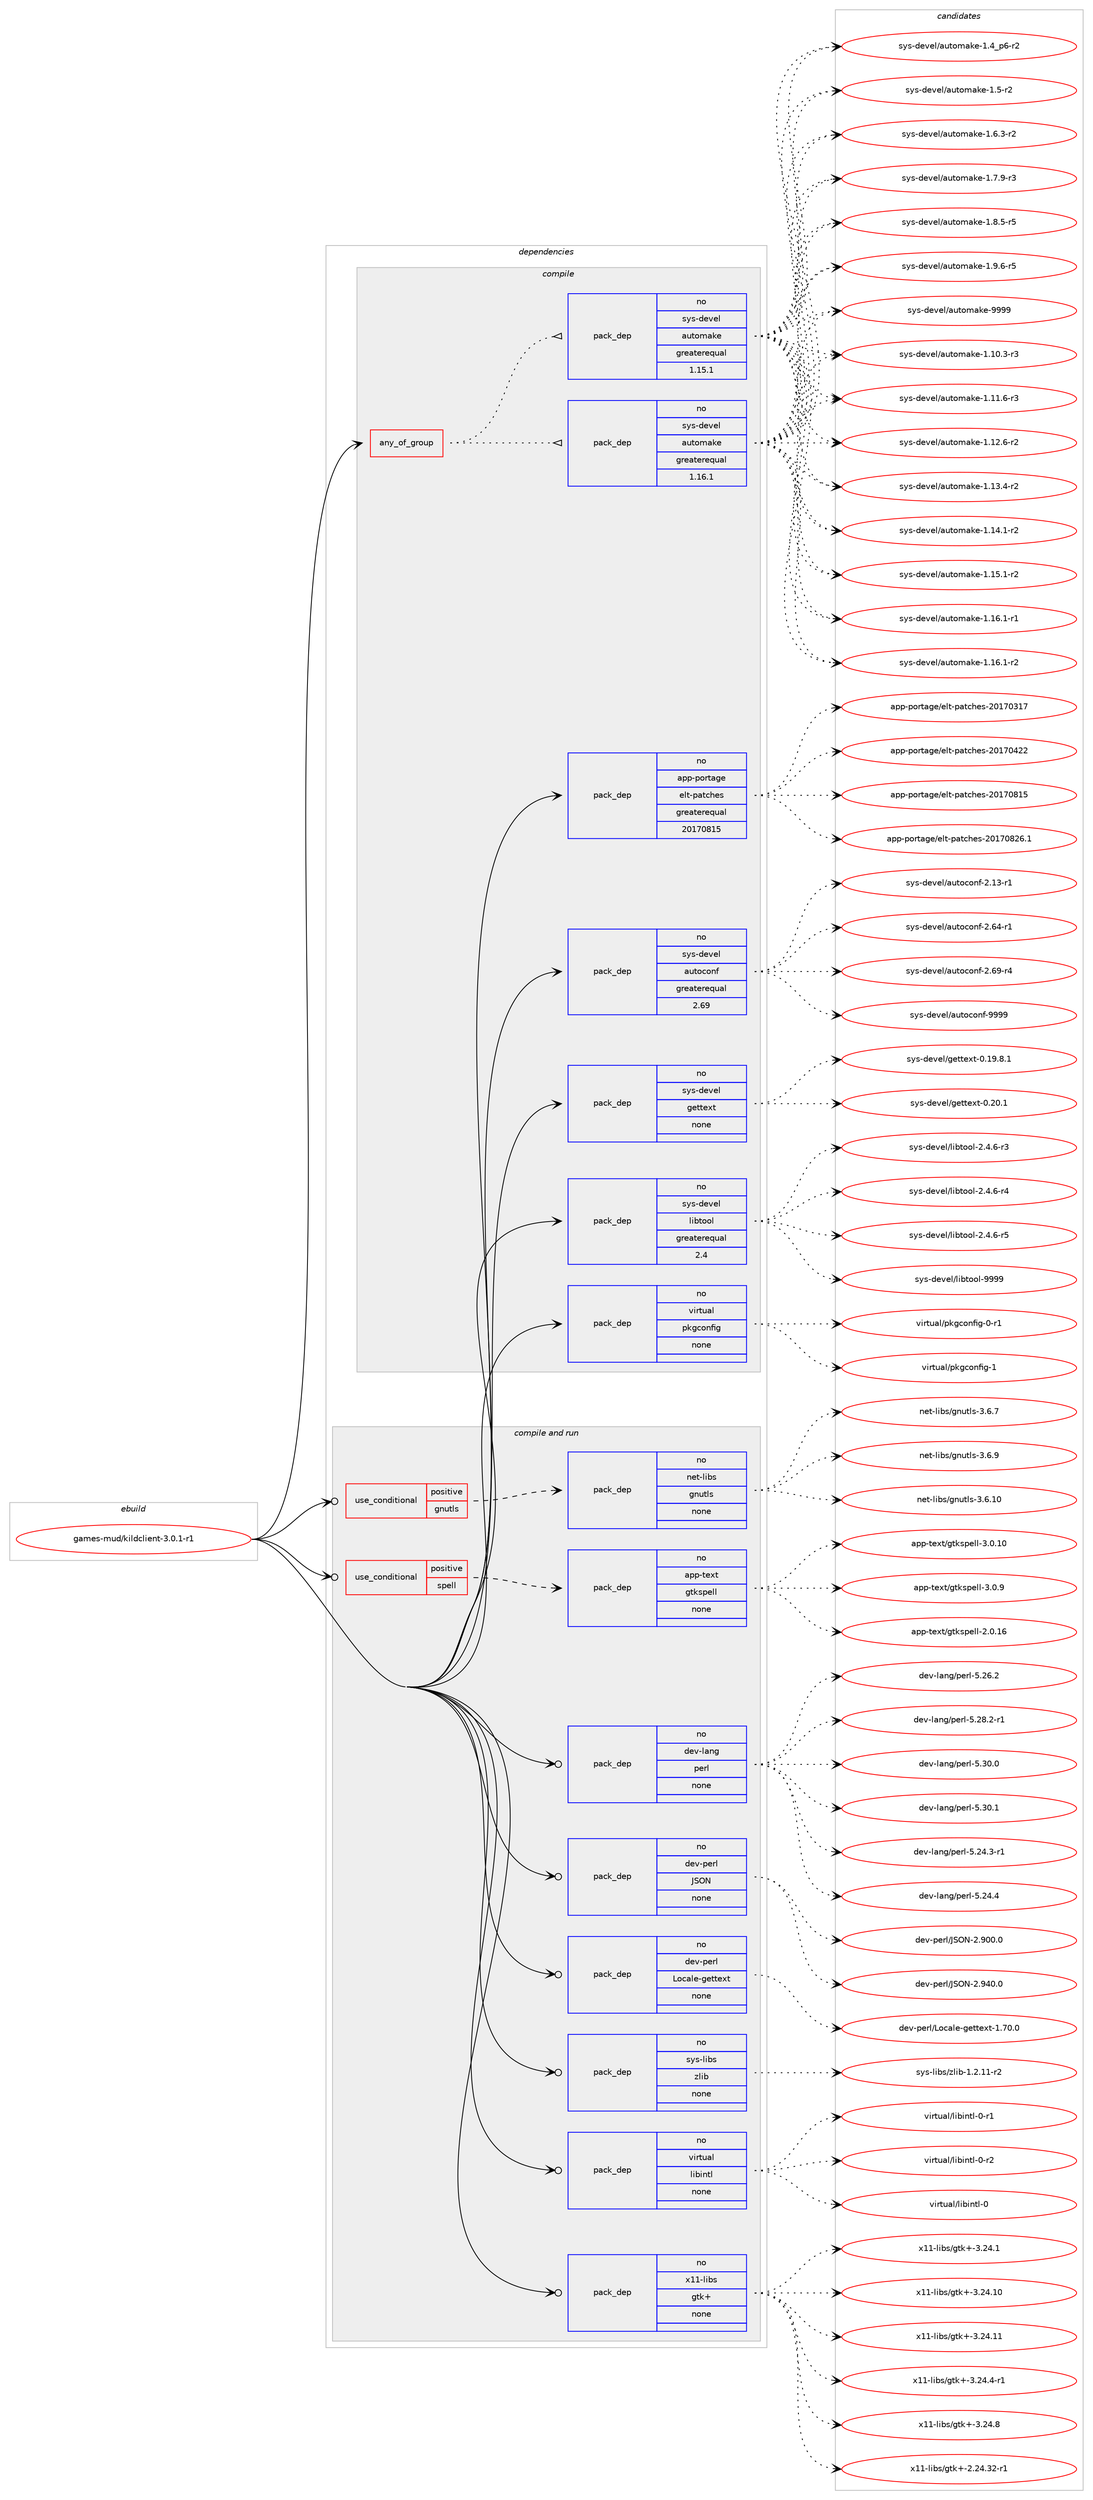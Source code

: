 digraph prolog {

# *************
# Graph options
# *************

newrank=true;
concentrate=true;
compound=true;
graph [rankdir=LR,fontname=Helvetica,fontsize=10,ranksep=1.5];#, ranksep=2.5, nodesep=0.2];
edge  [arrowhead=vee];
node  [fontname=Helvetica,fontsize=10];

# **********
# The ebuild
# **********

subgraph cluster_leftcol {
color=gray;
rank=same;
label=<<i>ebuild</i>>;
id [label="games-mud/kildclient-3.0.1-r1", color=red, width=4, href="../games-mud/kildclient-3.0.1-r1.svg"];
}

# ****************
# The dependencies
# ****************

subgraph cluster_midcol {
color=gray;
label=<<i>dependencies</i>>;
subgraph cluster_compile {
fillcolor="#eeeeee";
style=filled;
label=<<i>compile</i>>;
subgraph any12091 {
dependency741134 [label=<<TABLE BORDER="0" CELLBORDER="1" CELLSPACING="0" CELLPADDING="4"><TR><TD CELLPADDING="10">any_of_group</TD></TR></TABLE>>, shape=none, color=red];subgraph pack543679 {
dependency741135 [label=<<TABLE BORDER="0" CELLBORDER="1" CELLSPACING="0" CELLPADDING="4" WIDTH="220"><TR><TD ROWSPAN="6" CELLPADDING="30">pack_dep</TD></TR><TR><TD WIDTH="110">no</TD></TR><TR><TD>sys-devel</TD></TR><TR><TD>automake</TD></TR><TR><TD>greaterequal</TD></TR><TR><TD>1.16.1</TD></TR></TABLE>>, shape=none, color=blue];
}
dependency741134:e -> dependency741135:w [weight=20,style="dotted",arrowhead="oinv"];
subgraph pack543680 {
dependency741136 [label=<<TABLE BORDER="0" CELLBORDER="1" CELLSPACING="0" CELLPADDING="4" WIDTH="220"><TR><TD ROWSPAN="6" CELLPADDING="30">pack_dep</TD></TR><TR><TD WIDTH="110">no</TD></TR><TR><TD>sys-devel</TD></TR><TR><TD>automake</TD></TR><TR><TD>greaterequal</TD></TR><TR><TD>1.15.1</TD></TR></TABLE>>, shape=none, color=blue];
}
dependency741134:e -> dependency741136:w [weight=20,style="dotted",arrowhead="oinv"];
}
id:e -> dependency741134:w [weight=20,style="solid",arrowhead="vee"];
subgraph pack543681 {
dependency741137 [label=<<TABLE BORDER="0" CELLBORDER="1" CELLSPACING="0" CELLPADDING="4" WIDTH="220"><TR><TD ROWSPAN="6" CELLPADDING="30">pack_dep</TD></TR><TR><TD WIDTH="110">no</TD></TR><TR><TD>app-portage</TD></TR><TR><TD>elt-patches</TD></TR><TR><TD>greaterequal</TD></TR><TR><TD>20170815</TD></TR></TABLE>>, shape=none, color=blue];
}
id:e -> dependency741137:w [weight=20,style="solid",arrowhead="vee"];
subgraph pack543682 {
dependency741138 [label=<<TABLE BORDER="0" CELLBORDER="1" CELLSPACING="0" CELLPADDING="4" WIDTH="220"><TR><TD ROWSPAN="6" CELLPADDING="30">pack_dep</TD></TR><TR><TD WIDTH="110">no</TD></TR><TR><TD>sys-devel</TD></TR><TR><TD>autoconf</TD></TR><TR><TD>greaterequal</TD></TR><TR><TD>2.69</TD></TR></TABLE>>, shape=none, color=blue];
}
id:e -> dependency741138:w [weight=20,style="solid",arrowhead="vee"];
subgraph pack543683 {
dependency741139 [label=<<TABLE BORDER="0" CELLBORDER="1" CELLSPACING="0" CELLPADDING="4" WIDTH="220"><TR><TD ROWSPAN="6" CELLPADDING="30">pack_dep</TD></TR><TR><TD WIDTH="110">no</TD></TR><TR><TD>sys-devel</TD></TR><TR><TD>gettext</TD></TR><TR><TD>none</TD></TR><TR><TD></TD></TR></TABLE>>, shape=none, color=blue];
}
id:e -> dependency741139:w [weight=20,style="solid",arrowhead="vee"];
subgraph pack543684 {
dependency741140 [label=<<TABLE BORDER="0" CELLBORDER="1" CELLSPACING="0" CELLPADDING="4" WIDTH="220"><TR><TD ROWSPAN="6" CELLPADDING="30">pack_dep</TD></TR><TR><TD WIDTH="110">no</TD></TR><TR><TD>sys-devel</TD></TR><TR><TD>libtool</TD></TR><TR><TD>greaterequal</TD></TR><TR><TD>2.4</TD></TR></TABLE>>, shape=none, color=blue];
}
id:e -> dependency741140:w [weight=20,style="solid",arrowhead="vee"];
subgraph pack543685 {
dependency741141 [label=<<TABLE BORDER="0" CELLBORDER="1" CELLSPACING="0" CELLPADDING="4" WIDTH="220"><TR><TD ROWSPAN="6" CELLPADDING="30">pack_dep</TD></TR><TR><TD WIDTH="110">no</TD></TR><TR><TD>virtual</TD></TR><TR><TD>pkgconfig</TD></TR><TR><TD>none</TD></TR><TR><TD></TD></TR></TABLE>>, shape=none, color=blue];
}
id:e -> dependency741141:w [weight=20,style="solid",arrowhead="vee"];
}
subgraph cluster_compileandrun {
fillcolor="#eeeeee";
style=filled;
label=<<i>compile and run</i>>;
subgraph cond184985 {
dependency741142 [label=<<TABLE BORDER="0" CELLBORDER="1" CELLSPACING="0" CELLPADDING="4"><TR><TD ROWSPAN="3" CELLPADDING="10">use_conditional</TD></TR><TR><TD>positive</TD></TR><TR><TD>gnutls</TD></TR></TABLE>>, shape=none, color=red];
subgraph pack543686 {
dependency741143 [label=<<TABLE BORDER="0" CELLBORDER="1" CELLSPACING="0" CELLPADDING="4" WIDTH="220"><TR><TD ROWSPAN="6" CELLPADDING="30">pack_dep</TD></TR><TR><TD WIDTH="110">no</TD></TR><TR><TD>net-libs</TD></TR><TR><TD>gnutls</TD></TR><TR><TD>none</TD></TR><TR><TD></TD></TR></TABLE>>, shape=none, color=blue];
}
dependency741142:e -> dependency741143:w [weight=20,style="dashed",arrowhead="vee"];
}
id:e -> dependency741142:w [weight=20,style="solid",arrowhead="odotvee"];
subgraph cond184986 {
dependency741144 [label=<<TABLE BORDER="0" CELLBORDER="1" CELLSPACING="0" CELLPADDING="4"><TR><TD ROWSPAN="3" CELLPADDING="10">use_conditional</TD></TR><TR><TD>positive</TD></TR><TR><TD>spell</TD></TR></TABLE>>, shape=none, color=red];
subgraph pack543687 {
dependency741145 [label=<<TABLE BORDER="0" CELLBORDER="1" CELLSPACING="0" CELLPADDING="4" WIDTH="220"><TR><TD ROWSPAN="6" CELLPADDING="30">pack_dep</TD></TR><TR><TD WIDTH="110">no</TD></TR><TR><TD>app-text</TD></TR><TR><TD>gtkspell</TD></TR><TR><TD>none</TD></TR><TR><TD></TD></TR></TABLE>>, shape=none, color=blue];
}
dependency741144:e -> dependency741145:w [weight=20,style="dashed",arrowhead="vee"];
}
id:e -> dependency741144:w [weight=20,style="solid",arrowhead="odotvee"];
subgraph pack543688 {
dependency741146 [label=<<TABLE BORDER="0" CELLBORDER="1" CELLSPACING="0" CELLPADDING="4" WIDTH="220"><TR><TD ROWSPAN="6" CELLPADDING="30">pack_dep</TD></TR><TR><TD WIDTH="110">no</TD></TR><TR><TD>dev-lang</TD></TR><TR><TD>perl</TD></TR><TR><TD>none</TD></TR><TR><TD></TD></TR></TABLE>>, shape=none, color=blue];
}
id:e -> dependency741146:w [weight=20,style="solid",arrowhead="odotvee"];
subgraph pack543689 {
dependency741147 [label=<<TABLE BORDER="0" CELLBORDER="1" CELLSPACING="0" CELLPADDING="4" WIDTH="220"><TR><TD ROWSPAN="6" CELLPADDING="30">pack_dep</TD></TR><TR><TD WIDTH="110">no</TD></TR><TR><TD>dev-perl</TD></TR><TR><TD>JSON</TD></TR><TR><TD>none</TD></TR><TR><TD></TD></TR></TABLE>>, shape=none, color=blue];
}
id:e -> dependency741147:w [weight=20,style="solid",arrowhead="odotvee"];
subgraph pack543690 {
dependency741148 [label=<<TABLE BORDER="0" CELLBORDER="1" CELLSPACING="0" CELLPADDING="4" WIDTH="220"><TR><TD ROWSPAN="6" CELLPADDING="30">pack_dep</TD></TR><TR><TD WIDTH="110">no</TD></TR><TR><TD>dev-perl</TD></TR><TR><TD>Locale-gettext</TD></TR><TR><TD>none</TD></TR><TR><TD></TD></TR></TABLE>>, shape=none, color=blue];
}
id:e -> dependency741148:w [weight=20,style="solid",arrowhead="odotvee"];
subgraph pack543691 {
dependency741149 [label=<<TABLE BORDER="0" CELLBORDER="1" CELLSPACING="0" CELLPADDING="4" WIDTH="220"><TR><TD ROWSPAN="6" CELLPADDING="30">pack_dep</TD></TR><TR><TD WIDTH="110">no</TD></TR><TR><TD>sys-libs</TD></TR><TR><TD>zlib</TD></TR><TR><TD>none</TD></TR><TR><TD></TD></TR></TABLE>>, shape=none, color=blue];
}
id:e -> dependency741149:w [weight=20,style="solid",arrowhead="odotvee"];
subgraph pack543692 {
dependency741150 [label=<<TABLE BORDER="0" CELLBORDER="1" CELLSPACING="0" CELLPADDING="4" WIDTH="220"><TR><TD ROWSPAN="6" CELLPADDING="30">pack_dep</TD></TR><TR><TD WIDTH="110">no</TD></TR><TR><TD>virtual</TD></TR><TR><TD>libintl</TD></TR><TR><TD>none</TD></TR><TR><TD></TD></TR></TABLE>>, shape=none, color=blue];
}
id:e -> dependency741150:w [weight=20,style="solid",arrowhead="odotvee"];
subgraph pack543693 {
dependency741151 [label=<<TABLE BORDER="0" CELLBORDER="1" CELLSPACING="0" CELLPADDING="4" WIDTH="220"><TR><TD ROWSPAN="6" CELLPADDING="30">pack_dep</TD></TR><TR><TD WIDTH="110">no</TD></TR><TR><TD>x11-libs</TD></TR><TR><TD>gtk+</TD></TR><TR><TD>none</TD></TR><TR><TD></TD></TR></TABLE>>, shape=none, color=blue];
}
id:e -> dependency741151:w [weight=20,style="solid",arrowhead="odotvee"];
}
subgraph cluster_run {
fillcolor="#eeeeee";
style=filled;
label=<<i>run</i>>;
}
}

# **************
# The candidates
# **************

subgraph cluster_choices {
rank=same;
color=gray;
label=<<i>candidates</i>>;

subgraph choice543679 {
color=black;
nodesep=1;
choice11512111545100101118101108479711711611110997107101454946494846514511451 [label="sys-devel/automake-1.10.3-r3", color=red, width=4,href="../sys-devel/automake-1.10.3-r3.svg"];
choice11512111545100101118101108479711711611110997107101454946494946544511451 [label="sys-devel/automake-1.11.6-r3", color=red, width=4,href="../sys-devel/automake-1.11.6-r3.svg"];
choice11512111545100101118101108479711711611110997107101454946495046544511450 [label="sys-devel/automake-1.12.6-r2", color=red, width=4,href="../sys-devel/automake-1.12.6-r2.svg"];
choice11512111545100101118101108479711711611110997107101454946495146524511450 [label="sys-devel/automake-1.13.4-r2", color=red, width=4,href="../sys-devel/automake-1.13.4-r2.svg"];
choice11512111545100101118101108479711711611110997107101454946495246494511450 [label="sys-devel/automake-1.14.1-r2", color=red, width=4,href="../sys-devel/automake-1.14.1-r2.svg"];
choice11512111545100101118101108479711711611110997107101454946495346494511450 [label="sys-devel/automake-1.15.1-r2", color=red, width=4,href="../sys-devel/automake-1.15.1-r2.svg"];
choice11512111545100101118101108479711711611110997107101454946495446494511449 [label="sys-devel/automake-1.16.1-r1", color=red, width=4,href="../sys-devel/automake-1.16.1-r1.svg"];
choice11512111545100101118101108479711711611110997107101454946495446494511450 [label="sys-devel/automake-1.16.1-r2", color=red, width=4,href="../sys-devel/automake-1.16.1-r2.svg"];
choice115121115451001011181011084797117116111109971071014549465295112544511450 [label="sys-devel/automake-1.4_p6-r2", color=red, width=4,href="../sys-devel/automake-1.4_p6-r2.svg"];
choice11512111545100101118101108479711711611110997107101454946534511450 [label="sys-devel/automake-1.5-r2", color=red, width=4,href="../sys-devel/automake-1.5-r2.svg"];
choice115121115451001011181011084797117116111109971071014549465446514511450 [label="sys-devel/automake-1.6.3-r2", color=red, width=4,href="../sys-devel/automake-1.6.3-r2.svg"];
choice115121115451001011181011084797117116111109971071014549465546574511451 [label="sys-devel/automake-1.7.9-r3", color=red, width=4,href="../sys-devel/automake-1.7.9-r3.svg"];
choice115121115451001011181011084797117116111109971071014549465646534511453 [label="sys-devel/automake-1.8.5-r5", color=red, width=4,href="../sys-devel/automake-1.8.5-r5.svg"];
choice115121115451001011181011084797117116111109971071014549465746544511453 [label="sys-devel/automake-1.9.6-r5", color=red, width=4,href="../sys-devel/automake-1.9.6-r5.svg"];
choice115121115451001011181011084797117116111109971071014557575757 [label="sys-devel/automake-9999", color=red, width=4,href="../sys-devel/automake-9999.svg"];
dependency741135:e -> choice11512111545100101118101108479711711611110997107101454946494846514511451:w [style=dotted,weight="100"];
dependency741135:e -> choice11512111545100101118101108479711711611110997107101454946494946544511451:w [style=dotted,weight="100"];
dependency741135:e -> choice11512111545100101118101108479711711611110997107101454946495046544511450:w [style=dotted,weight="100"];
dependency741135:e -> choice11512111545100101118101108479711711611110997107101454946495146524511450:w [style=dotted,weight="100"];
dependency741135:e -> choice11512111545100101118101108479711711611110997107101454946495246494511450:w [style=dotted,weight="100"];
dependency741135:e -> choice11512111545100101118101108479711711611110997107101454946495346494511450:w [style=dotted,weight="100"];
dependency741135:e -> choice11512111545100101118101108479711711611110997107101454946495446494511449:w [style=dotted,weight="100"];
dependency741135:e -> choice11512111545100101118101108479711711611110997107101454946495446494511450:w [style=dotted,weight="100"];
dependency741135:e -> choice115121115451001011181011084797117116111109971071014549465295112544511450:w [style=dotted,weight="100"];
dependency741135:e -> choice11512111545100101118101108479711711611110997107101454946534511450:w [style=dotted,weight="100"];
dependency741135:e -> choice115121115451001011181011084797117116111109971071014549465446514511450:w [style=dotted,weight="100"];
dependency741135:e -> choice115121115451001011181011084797117116111109971071014549465546574511451:w [style=dotted,weight="100"];
dependency741135:e -> choice115121115451001011181011084797117116111109971071014549465646534511453:w [style=dotted,weight="100"];
dependency741135:e -> choice115121115451001011181011084797117116111109971071014549465746544511453:w [style=dotted,weight="100"];
dependency741135:e -> choice115121115451001011181011084797117116111109971071014557575757:w [style=dotted,weight="100"];
}
subgraph choice543680 {
color=black;
nodesep=1;
choice11512111545100101118101108479711711611110997107101454946494846514511451 [label="sys-devel/automake-1.10.3-r3", color=red, width=4,href="../sys-devel/automake-1.10.3-r3.svg"];
choice11512111545100101118101108479711711611110997107101454946494946544511451 [label="sys-devel/automake-1.11.6-r3", color=red, width=4,href="../sys-devel/automake-1.11.6-r3.svg"];
choice11512111545100101118101108479711711611110997107101454946495046544511450 [label="sys-devel/automake-1.12.6-r2", color=red, width=4,href="../sys-devel/automake-1.12.6-r2.svg"];
choice11512111545100101118101108479711711611110997107101454946495146524511450 [label="sys-devel/automake-1.13.4-r2", color=red, width=4,href="../sys-devel/automake-1.13.4-r2.svg"];
choice11512111545100101118101108479711711611110997107101454946495246494511450 [label="sys-devel/automake-1.14.1-r2", color=red, width=4,href="../sys-devel/automake-1.14.1-r2.svg"];
choice11512111545100101118101108479711711611110997107101454946495346494511450 [label="sys-devel/automake-1.15.1-r2", color=red, width=4,href="../sys-devel/automake-1.15.1-r2.svg"];
choice11512111545100101118101108479711711611110997107101454946495446494511449 [label="sys-devel/automake-1.16.1-r1", color=red, width=4,href="../sys-devel/automake-1.16.1-r1.svg"];
choice11512111545100101118101108479711711611110997107101454946495446494511450 [label="sys-devel/automake-1.16.1-r2", color=red, width=4,href="../sys-devel/automake-1.16.1-r2.svg"];
choice115121115451001011181011084797117116111109971071014549465295112544511450 [label="sys-devel/automake-1.4_p6-r2", color=red, width=4,href="../sys-devel/automake-1.4_p6-r2.svg"];
choice11512111545100101118101108479711711611110997107101454946534511450 [label="sys-devel/automake-1.5-r2", color=red, width=4,href="../sys-devel/automake-1.5-r2.svg"];
choice115121115451001011181011084797117116111109971071014549465446514511450 [label="sys-devel/automake-1.6.3-r2", color=red, width=4,href="../sys-devel/automake-1.6.3-r2.svg"];
choice115121115451001011181011084797117116111109971071014549465546574511451 [label="sys-devel/automake-1.7.9-r3", color=red, width=4,href="../sys-devel/automake-1.7.9-r3.svg"];
choice115121115451001011181011084797117116111109971071014549465646534511453 [label="sys-devel/automake-1.8.5-r5", color=red, width=4,href="../sys-devel/automake-1.8.5-r5.svg"];
choice115121115451001011181011084797117116111109971071014549465746544511453 [label="sys-devel/automake-1.9.6-r5", color=red, width=4,href="../sys-devel/automake-1.9.6-r5.svg"];
choice115121115451001011181011084797117116111109971071014557575757 [label="sys-devel/automake-9999", color=red, width=4,href="../sys-devel/automake-9999.svg"];
dependency741136:e -> choice11512111545100101118101108479711711611110997107101454946494846514511451:w [style=dotted,weight="100"];
dependency741136:e -> choice11512111545100101118101108479711711611110997107101454946494946544511451:w [style=dotted,weight="100"];
dependency741136:e -> choice11512111545100101118101108479711711611110997107101454946495046544511450:w [style=dotted,weight="100"];
dependency741136:e -> choice11512111545100101118101108479711711611110997107101454946495146524511450:w [style=dotted,weight="100"];
dependency741136:e -> choice11512111545100101118101108479711711611110997107101454946495246494511450:w [style=dotted,weight="100"];
dependency741136:e -> choice11512111545100101118101108479711711611110997107101454946495346494511450:w [style=dotted,weight="100"];
dependency741136:e -> choice11512111545100101118101108479711711611110997107101454946495446494511449:w [style=dotted,weight="100"];
dependency741136:e -> choice11512111545100101118101108479711711611110997107101454946495446494511450:w [style=dotted,weight="100"];
dependency741136:e -> choice115121115451001011181011084797117116111109971071014549465295112544511450:w [style=dotted,weight="100"];
dependency741136:e -> choice11512111545100101118101108479711711611110997107101454946534511450:w [style=dotted,weight="100"];
dependency741136:e -> choice115121115451001011181011084797117116111109971071014549465446514511450:w [style=dotted,weight="100"];
dependency741136:e -> choice115121115451001011181011084797117116111109971071014549465546574511451:w [style=dotted,weight="100"];
dependency741136:e -> choice115121115451001011181011084797117116111109971071014549465646534511453:w [style=dotted,weight="100"];
dependency741136:e -> choice115121115451001011181011084797117116111109971071014549465746544511453:w [style=dotted,weight="100"];
dependency741136:e -> choice115121115451001011181011084797117116111109971071014557575757:w [style=dotted,weight="100"];
}
subgraph choice543681 {
color=black;
nodesep=1;
choice97112112451121111141169710310147101108116451129711699104101115455048495548514955 [label="app-portage/elt-patches-20170317", color=red, width=4,href="../app-portage/elt-patches-20170317.svg"];
choice97112112451121111141169710310147101108116451129711699104101115455048495548525050 [label="app-portage/elt-patches-20170422", color=red, width=4,href="../app-portage/elt-patches-20170422.svg"];
choice97112112451121111141169710310147101108116451129711699104101115455048495548564953 [label="app-portage/elt-patches-20170815", color=red, width=4,href="../app-portage/elt-patches-20170815.svg"];
choice971121124511211111411697103101471011081164511297116991041011154550484955485650544649 [label="app-portage/elt-patches-20170826.1", color=red, width=4,href="../app-portage/elt-patches-20170826.1.svg"];
dependency741137:e -> choice97112112451121111141169710310147101108116451129711699104101115455048495548514955:w [style=dotted,weight="100"];
dependency741137:e -> choice97112112451121111141169710310147101108116451129711699104101115455048495548525050:w [style=dotted,weight="100"];
dependency741137:e -> choice97112112451121111141169710310147101108116451129711699104101115455048495548564953:w [style=dotted,weight="100"];
dependency741137:e -> choice971121124511211111411697103101471011081164511297116991041011154550484955485650544649:w [style=dotted,weight="100"];
}
subgraph choice543682 {
color=black;
nodesep=1;
choice1151211154510010111810110847971171161119911111010245504649514511449 [label="sys-devel/autoconf-2.13-r1", color=red, width=4,href="../sys-devel/autoconf-2.13-r1.svg"];
choice1151211154510010111810110847971171161119911111010245504654524511449 [label="sys-devel/autoconf-2.64-r1", color=red, width=4,href="../sys-devel/autoconf-2.64-r1.svg"];
choice1151211154510010111810110847971171161119911111010245504654574511452 [label="sys-devel/autoconf-2.69-r4", color=red, width=4,href="../sys-devel/autoconf-2.69-r4.svg"];
choice115121115451001011181011084797117116111991111101024557575757 [label="sys-devel/autoconf-9999", color=red, width=4,href="../sys-devel/autoconf-9999.svg"];
dependency741138:e -> choice1151211154510010111810110847971171161119911111010245504649514511449:w [style=dotted,weight="100"];
dependency741138:e -> choice1151211154510010111810110847971171161119911111010245504654524511449:w [style=dotted,weight="100"];
dependency741138:e -> choice1151211154510010111810110847971171161119911111010245504654574511452:w [style=dotted,weight="100"];
dependency741138:e -> choice115121115451001011181011084797117116111991111101024557575757:w [style=dotted,weight="100"];
}
subgraph choice543683 {
color=black;
nodesep=1;
choice1151211154510010111810110847103101116116101120116454846495746564649 [label="sys-devel/gettext-0.19.8.1", color=red, width=4,href="../sys-devel/gettext-0.19.8.1.svg"];
choice115121115451001011181011084710310111611610112011645484650484649 [label="sys-devel/gettext-0.20.1", color=red, width=4,href="../sys-devel/gettext-0.20.1.svg"];
dependency741139:e -> choice1151211154510010111810110847103101116116101120116454846495746564649:w [style=dotted,weight="100"];
dependency741139:e -> choice115121115451001011181011084710310111611610112011645484650484649:w [style=dotted,weight="100"];
}
subgraph choice543684 {
color=black;
nodesep=1;
choice1151211154510010111810110847108105981161111111084550465246544511451 [label="sys-devel/libtool-2.4.6-r3", color=red, width=4,href="../sys-devel/libtool-2.4.6-r3.svg"];
choice1151211154510010111810110847108105981161111111084550465246544511452 [label="sys-devel/libtool-2.4.6-r4", color=red, width=4,href="../sys-devel/libtool-2.4.6-r4.svg"];
choice1151211154510010111810110847108105981161111111084550465246544511453 [label="sys-devel/libtool-2.4.6-r5", color=red, width=4,href="../sys-devel/libtool-2.4.6-r5.svg"];
choice1151211154510010111810110847108105981161111111084557575757 [label="sys-devel/libtool-9999", color=red, width=4,href="../sys-devel/libtool-9999.svg"];
dependency741140:e -> choice1151211154510010111810110847108105981161111111084550465246544511451:w [style=dotted,weight="100"];
dependency741140:e -> choice1151211154510010111810110847108105981161111111084550465246544511452:w [style=dotted,weight="100"];
dependency741140:e -> choice1151211154510010111810110847108105981161111111084550465246544511453:w [style=dotted,weight="100"];
dependency741140:e -> choice1151211154510010111810110847108105981161111111084557575757:w [style=dotted,weight="100"];
}
subgraph choice543685 {
color=black;
nodesep=1;
choice11810511411611797108471121071039911111010210510345484511449 [label="virtual/pkgconfig-0-r1", color=red, width=4,href="../virtual/pkgconfig-0-r1.svg"];
choice1181051141161179710847112107103991111101021051034549 [label="virtual/pkgconfig-1", color=red, width=4,href="../virtual/pkgconfig-1.svg"];
dependency741141:e -> choice11810511411611797108471121071039911111010210510345484511449:w [style=dotted,weight="100"];
dependency741141:e -> choice1181051141161179710847112107103991111101021051034549:w [style=dotted,weight="100"];
}
subgraph choice543686 {
color=black;
nodesep=1;
choice11010111645108105981154710311011711610811545514654464948 [label="net-libs/gnutls-3.6.10", color=red, width=4,href="../net-libs/gnutls-3.6.10.svg"];
choice110101116451081059811547103110117116108115455146544655 [label="net-libs/gnutls-3.6.7", color=red, width=4,href="../net-libs/gnutls-3.6.7.svg"];
choice110101116451081059811547103110117116108115455146544657 [label="net-libs/gnutls-3.6.9", color=red, width=4,href="../net-libs/gnutls-3.6.9.svg"];
dependency741143:e -> choice11010111645108105981154710311011711610811545514654464948:w [style=dotted,weight="100"];
dependency741143:e -> choice110101116451081059811547103110117116108115455146544655:w [style=dotted,weight="100"];
dependency741143:e -> choice110101116451081059811547103110117116108115455146544657:w [style=dotted,weight="100"];
}
subgraph choice543687 {
color=black;
nodesep=1;
choice97112112451161011201164710311610711511210110810845504648464954 [label="app-text/gtkspell-2.0.16", color=red, width=4,href="../app-text/gtkspell-2.0.16.svg"];
choice97112112451161011201164710311610711511210110810845514648464948 [label="app-text/gtkspell-3.0.10", color=red, width=4,href="../app-text/gtkspell-3.0.10.svg"];
choice971121124511610112011647103116107115112101108108455146484657 [label="app-text/gtkspell-3.0.9", color=red, width=4,href="../app-text/gtkspell-3.0.9.svg"];
dependency741145:e -> choice97112112451161011201164710311610711511210110810845504648464954:w [style=dotted,weight="100"];
dependency741145:e -> choice97112112451161011201164710311610711511210110810845514648464948:w [style=dotted,weight="100"];
dependency741145:e -> choice971121124511610112011647103116107115112101108108455146484657:w [style=dotted,weight="100"];
}
subgraph choice543688 {
color=black;
nodesep=1;
choice100101118451089711010347112101114108455346505246514511449 [label="dev-lang/perl-5.24.3-r1", color=red, width=4,href="../dev-lang/perl-5.24.3-r1.svg"];
choice10010111845108971101034711210111410845534650524652 [label="dev-lang/perl-5.24.4", color=red, width=4,href="../dev-lang/perl-5.24.4.svg"];
choice10010111845108971101034711210111410845534650544650 [label="dev-lang/perl-5.26.2", color=red, width=4,href="../dev-lang/perl-5.26.2.svg"];
choice100101118451089711010347112101114108455346505646504511449 [label="dev-lang/perl-5.28.2-r1", color=red, width=4,href="../dev-lang/perl-5.28.2-r1.svg"];
choice10010111845108971101034711210111410845534651484648 [label="dev-lang/perl-5.30.0", color=red, width=4,href="../dev-lang/perl-5.30.0.svg"];
choice10010111845108971101034711210111410845534651484649 [label="dev-lang/perl-5.30.1", color=red, width=4,href="../dev-lang/perl-5.30.1.svg"];
dependency741146:e -> choice100101118451089711010347112101114108455346505246514511449:w [style=dotted,weight="100"];
dependency741146:e -> choice10010111845108971101034711210111410845534650524652:w [style=dotted,weight="100"];
dependency741146:e -> choice10010111845108971101034711210111410845534650544650:w [style=dotted,weight="100"];
dependency741146:e -> choice100101118451089711010347112101114108455346505646504511449:w [style=dotted,weight="100"];
dependency741146:e -> choice10010111845108971101034711210111410845534651484648:w [style=dotted,weight="100"];
dependency741146:e -> choice10010111845108971101034711210111410845534651484649:w [style=dotted,weight="100"];
}
subgraph choice543689 {
color=black;
nodesep=1;
choice1001011184511210111410847748379784550465748484648 [label="dev-perl/JSON-2.900.0", color=red, width=4,href="../dev-perl/JSON-2.900.0.svg"];
choice1001011184511210111410847748379784550465752484648 [label="dev-perl/JSON-2.940.0", color=red, width=4,href="../dev-perl/JSON-2.940.0.svg"];
dependency741147:e -> choice1001011184511210111410847748379784550465748484648:w [style=dotted,weight="100"];
dependency741147:e -> choice1001011184511210111410847748379784550465752484648:w [style=dotted,weight="100"];
}
subgraph choice543690 {
color=black;
nodesep=1;
choice10010111845112101114108477611199971081014510310111611610112011645494655484648 [label="dev-perl/Locale-gettext-1.70.0", color=red, width=4,href="../dev-perl/Locale-gettext-1.70.0.svg"];
dependency741148:e -> choice10010111845112101114108477611199971081014510310111611610112011645494655484648:w [style=dotted,weight="100"];
}
subgraph choice543691 {
color=black;
nodesep=1;
choice11512111545108105981154712210810598454946504649494511450 [label="sys-libs/zlib-1.2.11-r2", color=red, width=4,href="../sys-libs/zlib-1.2.11-r2.svg"];
dependency741149:e -> choice11512111545108105981154712210810598454946504649494511450:w [style=dotted,weight="100"];
}
subgraph choice543692 {
color=black;
nodesep=1;
choice1181051141161179710847108105981051101161084548 [label="virtual/libintl-0", color=red, width=4,href="../virtual/libintl-0.svg"];
choice11810511411611797108471081059810511011610845484511449 [label="virtual/libintl-0-r1", color=red, width=4,href="../virtual/libintl-0-r1.svg"];
choice11810511411611797108471081059810511011610845484511450 [label="virtual/libintl-0-r2", color=red, width=4,href="../virtual/libintl-0-r2.svg"];
dependency741150:e -> choice1181051141161179710847108105981051101161084548:w [style=dotted,weight="100"];
dependency741150:e -> choice11810511411611797108471081059810511011610845484511449:w [style=dotted,weight="100"];
dependency741150:e -> choice11810511411611797108471081059810511011610845484511450:w [style=dotted,weight="100"];
}
subgraph choice543693 {
color=black;
nodesep=1;
choice12049494510810598115471031161074345504650524651504511449 [label="x11-libs/gtk+-2.24.32-r1", color=red, width=4,href="../x11-libs/gtk+-2.24.32-r1.svg"];
choice12049494510810598115471031161074345514650524649 [label="x11-libs/gtk+-3.24.1", color=red, width=4,href="../x11-libs/gtk+-3.24.1.svg"];
choice1204949451081059811547103116107434551465052464948 [label="x11-libs/gtk+-3.24.10", color=red, width=4,href="../x11-libs/gtk+-3.24.10.svg"];
choice1204949451081059811547103116107434551465052464949 [label="x11-libs/gtk+-3.24.11", color=red, width=4,href="../x11-libs/gtk+-3.24.11.svg"];
choice120494945108105981154710311610743455146505246524511449 [label="x11-libs/gtk+-3.24.4-r1", color=red, width=4,href="../x11-libs/gtk+-3.24.4-r1.svg"];
choice12049494510810598115471031161074345514650524656 [label="x11-libs/gtk+-3.24.8", color=red, width=4,href="../x11-libs/gtk+-3.24.8.svg"];
dependency741151:e -> choice12049494510810598115471031161074345504650524651504511449:w [style=dotted,weight="100"];
dependency741151:e -> choice12049494510810598115471031161074345514650524649:w [style=dotted,weight="100"];
dependency741151:e -> choice1204949451081059811547103116107434551465052464948:w [style=dotted,weight="100"];
dependency741151:e -> choice1204949451081059811547103116107434551465052464949:w [style=dotted,weight="100"];
dependency741151:e -> choice120494945108105981154710311610743455146505246524511449:w [style=dotted,weight="100"];
dependency741151:e -> choice12049494510810598115471031161074345514650524656:w [style=dotted,weight="100"];
}
}

}
